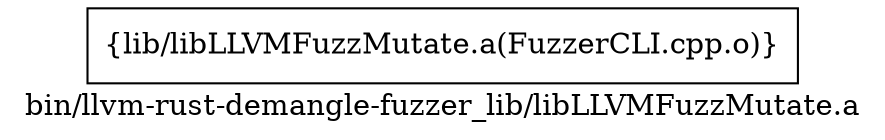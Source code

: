 digraph "bin/llvm-rust-demangle-fuzzer_lib/libLLVMFuzzMutate.a" {
	label="bin/llvm-rust-demangle-fuzzer_lib/libLLVMFuzzMutate.a";
	rankdir=LR;

	Node0x55e5f78aabd8 [shape=record,shape=box,group=0,label="{lib/libLLVMFuzzMutate.a(FuzzerCLI.cpp.o)}"];
}
